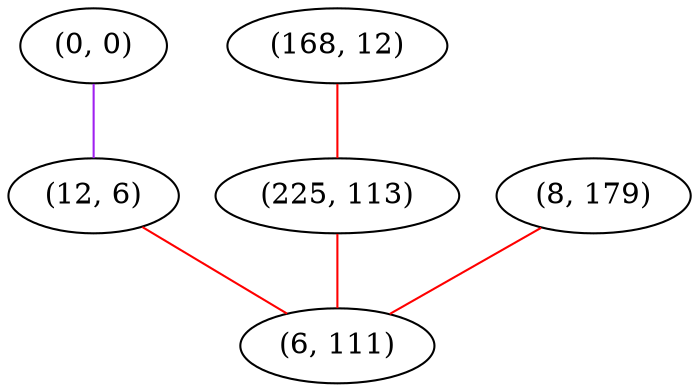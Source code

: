 graph "" {
"(0, 0)";
"(168, 12)";
"(12, 6)";
"(225, 113)";
"(8, 179)";
"(6, 111)";
"(0, 0)" -- "(12, 6)"  [color=purple, key=0, weight=4];
"(168, 12)" -- "(225, 113)"  [color=red, key=0, weight=1];
"(12, 6)" -- "(6, 111)"  [color=red, key=0, weight=1];
"(225, 113)" -- "(6, 111)"  [color=red, key=0, weight=1];
"(8, 179)" -- "(6, 111)"  [color=red, key=0, weight=1];
}

